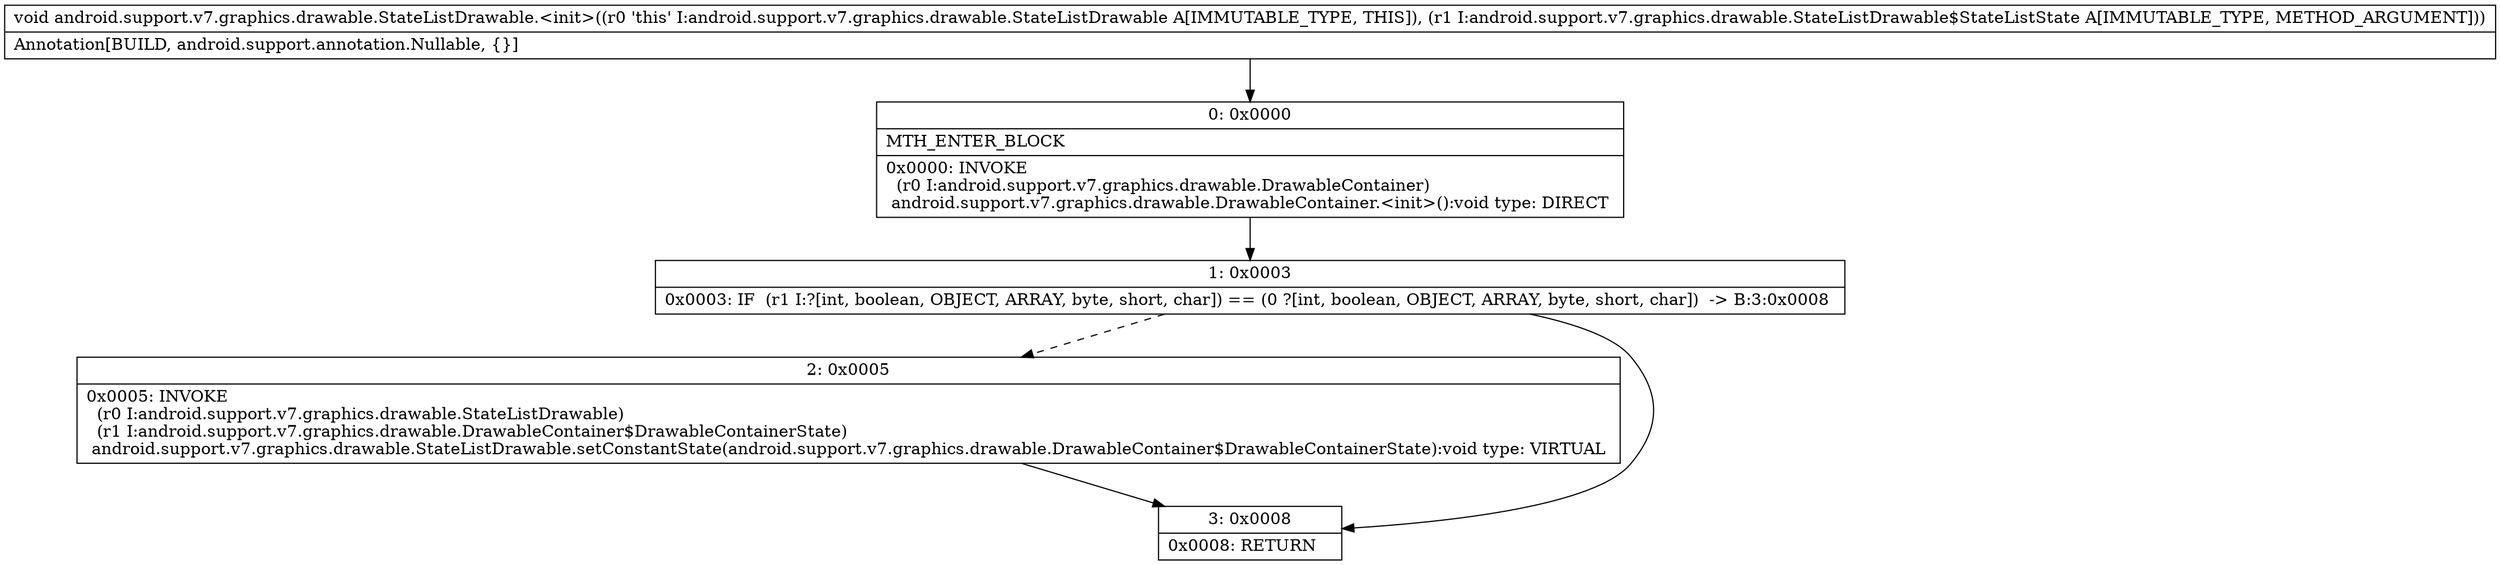 digraph "CFG forandroid.support.v7.graphics.drawable.StateListDrawable.\<init\>(Landroid\/support\/v7\/graphics\/drawable\/StateListDrawable$StateListState;)V" {
Node_0 [shape=record,label="{0\:\ 0x0000|MTH_ENTER_BLOCK\l|0x0000: INVOKE  \l  (r0 I:android.support.v7.graphics.drawable.DrawableContainer)\l android.support.v7.graphics.drawable.DrawableContainer.\<init\>():void type: DIRECT \l}"];
Node_1 [shape=record,label="{1\:\ 0x0003|0x0003: IF  (r1 I:?[int, boolean, OBJECT, ARRAY, byte, short, char]) == (0 ?[int, boolean, OBJECT, ARRAY, byte, short, char])  \-\> B:3:0x0008 \l}"];
Node_2 [shape=record,label="{2\:\ 0x0005|0x0005: INVOKE  \l  (r0 I:android.support.v7.graphics.drawable.StateListDrawable)\l  (r1 I:android.support.v7.graphics.drawable.DrawableContainer$DrawableContainerState)\l android.support.v7.graphics.drawable.StateListDrawable.setConstantState(android.support.v7.graphics.drawable.DrawableContainer$DrawableContainerState):void type: VIRTUAL \l}"];
Node_3 [shape=record,label="{3\:\ 0x0008|0x0008: RETURN   \l}"];
MethodNode[shape=record,label="{void android.support.v7.graphics.drawable.StateListDrawable.\<init\>((r0 'this' I:android.support.v7.graphics.drawable.StateListDrawable A[IMMUTABLE_TYPE, THIS]), (r1 I:android.support.v7.graphics.drawable.StateListDrawable$StateListState A[IMMUTABLE_TYPE, METHOD_ARGUMENT]))  | Annotation[BUILD, android.support.annotation.Nullable, \{\}]\l}"];
MethodNode -> Node_0;
Node_0 -> Node_1;
Node_1 -> Node_2[style=dashed];
Node_1 -> Node_3;
Node_2 -> Node_3;
}

